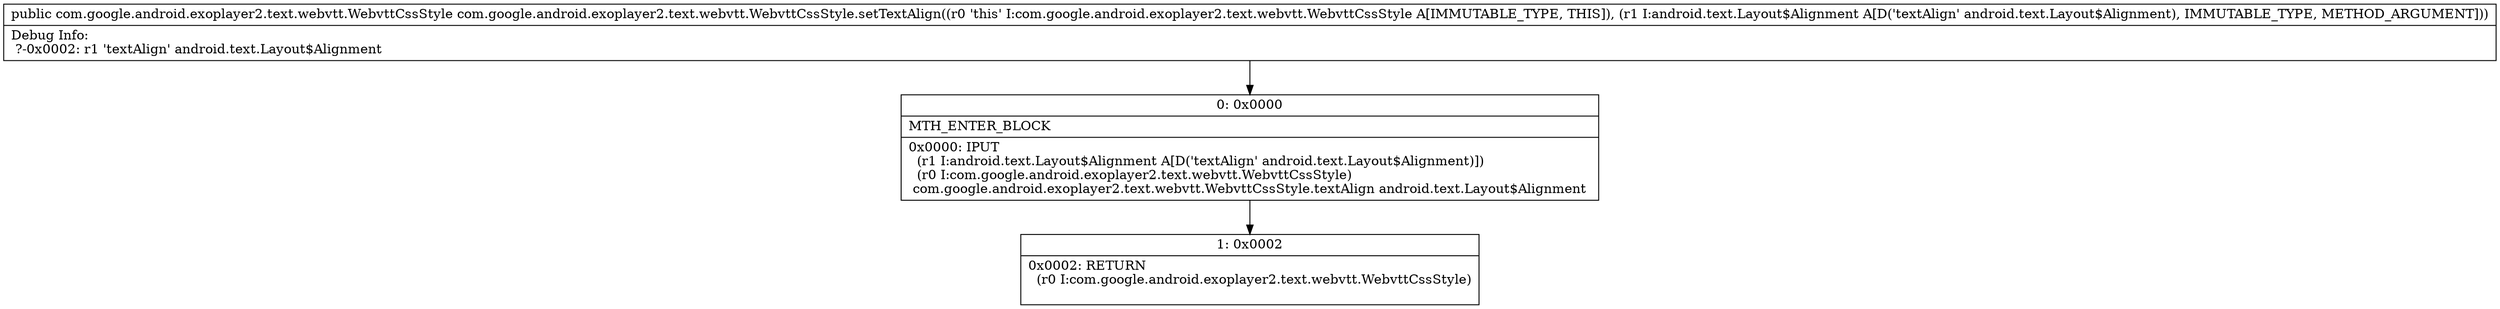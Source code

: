 digraph "CFG forcom.google.android.exoplayer2.text.webvtt.WebvttCssStyle.setTextAlign(Landroid\/text\/Layout$Alignment;)Lcom\/google\/android\/exoplayer2\/text\/webvtt\/WebvttCssStyle;" {
Node_0 [shape=record,label="{0\:\ 0x0000|MTH_ENTER_BLOCK\l|0x0000: IPUT  \l  (r1 I:android.text.Layout$Alignment A[D('textAlign' android.text.Layout$Alignment)])\l  (r0 I:com.google.android.exoplayer2.text.webvtt.WebvttCssStyle)\l com.google.android.exoplayer2.text.webvtt.WebvttCssStyle.textAlign android.text.Layout$Alignment \l}"];
Node_1 [shape=record,label="{1\:\ 0x0002|0x0002: RETURN  \l  (r0 I:com.google.android.exoplayer2.text.webvtt.WebvttCssStyle)\l \l}"];
MethodNode[shape=record,label="{public com.google.android.exoplayer2.text.webvtt.WebvttCssStyle com.google.android.exoplayer2.text.webvtt.WebvttCssStyle.setTextAlign((r0 'this' I:com.google.android.exoplayer2.text.webvtt.WebvttCssStyle A[IMMUTABLE_TYPE, THIS]), (r1 I:android.text.Layout$Alignment A[D('textAlign' android.text.Layout$Alignment), IMMUTABLE_TYPE, METHOD_ARGUMENT]))  | Debug Info:\l  ?\-0x0002: r1 'textAlign' android.text.Layout$Alignment\l}"];
MethodNode -> Node_0;
Node_0 -> Node_1;
}

